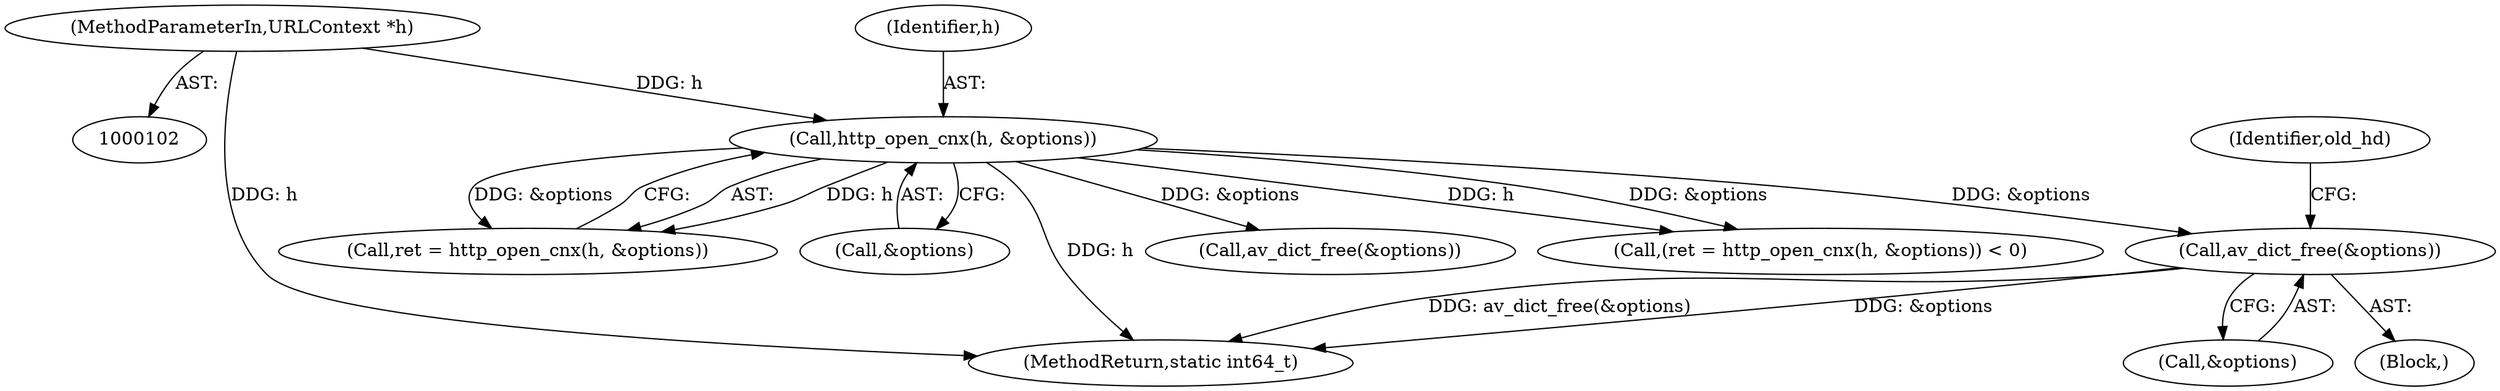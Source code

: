 digraph "0_FFmpeg_2a05c8f813de6f2278827734bf8102291e7484aa_5@API" {
"1000299" [label="(Call,av_dict_free(&options))"];
"1000256" [label="(Call,http_open_cnx(h, &options))"];
"1000103" [label="(MethodParameterIn,URLContext *h)"];
"1000300" [label="(Call,&options)"];
"1000303" [label="(Identifier,old_hd)"];
"1000299" [label="(Call,av_dict_free(&options))"];
"1000258" [label="(Call,&options)"];
"1000253" [label="(Call,(ret = http_open_cnx(h, &options)) < 0)"];
"1000107" [label="(Block,)"];
"1000254" [label="(Call,ret = http_open_cnx(h, &options))"];
"1000257" [label="(Identifier,h)"];
"1000103" [label="(MethodParameterIn,URLContext *h)"];
"1000256" [label="(Call,http_open_cnx(h, &options))"];
"1000306" [label="(MethodReturn,static int64_t)"];
"1000262" [label="(Call,av_dict_free(&options))"];
"1000299" -> "1000107"  [label="AST: "];
"1000299" -> "1000300"  [label="CFG: "];
"1000300" -> "1000299"  [label="AST: "];
"1000303" -> "1000299"  [label="CFG: "];
"1000299" -> "1000306"  [label="DDG: &options"];
"1000299" -> "1000306"  [label="DDG: av_dict_free(&options)"];
"1000256" -> "1000299"  [label="DDG: &options"];
"1000256" -> "1000254"  [label="AST: "];
"1000256" -> "1000258"  [label="CFG: "];
"1000257" -> "1000256"  [label="AST: "];
"1000258" -> "1000256"  [label="AST: "];
"1000254" -> "1000256"  [label="CFG: "];
"1000256" -> "1000306"  [label="DDG: h"];
"1000256" -> "1000253"  [label="DDG: h"];
"1000256" -> "1000253"  [label="DDG: &options"];
"1000256" -> "1000254"  [label="DDG: h"];
"1000256" -> "1000254"  [label="DDG: &options"];
"1000103" -> "1000256"  [label="DDG: h"];
"1000256" -> "1000262"  [label="DDG: &options"];
"1000103" -> "1000102"  [label="AST: "];
"1000103" -> "1000306"  [label="DDG: h"];
}
